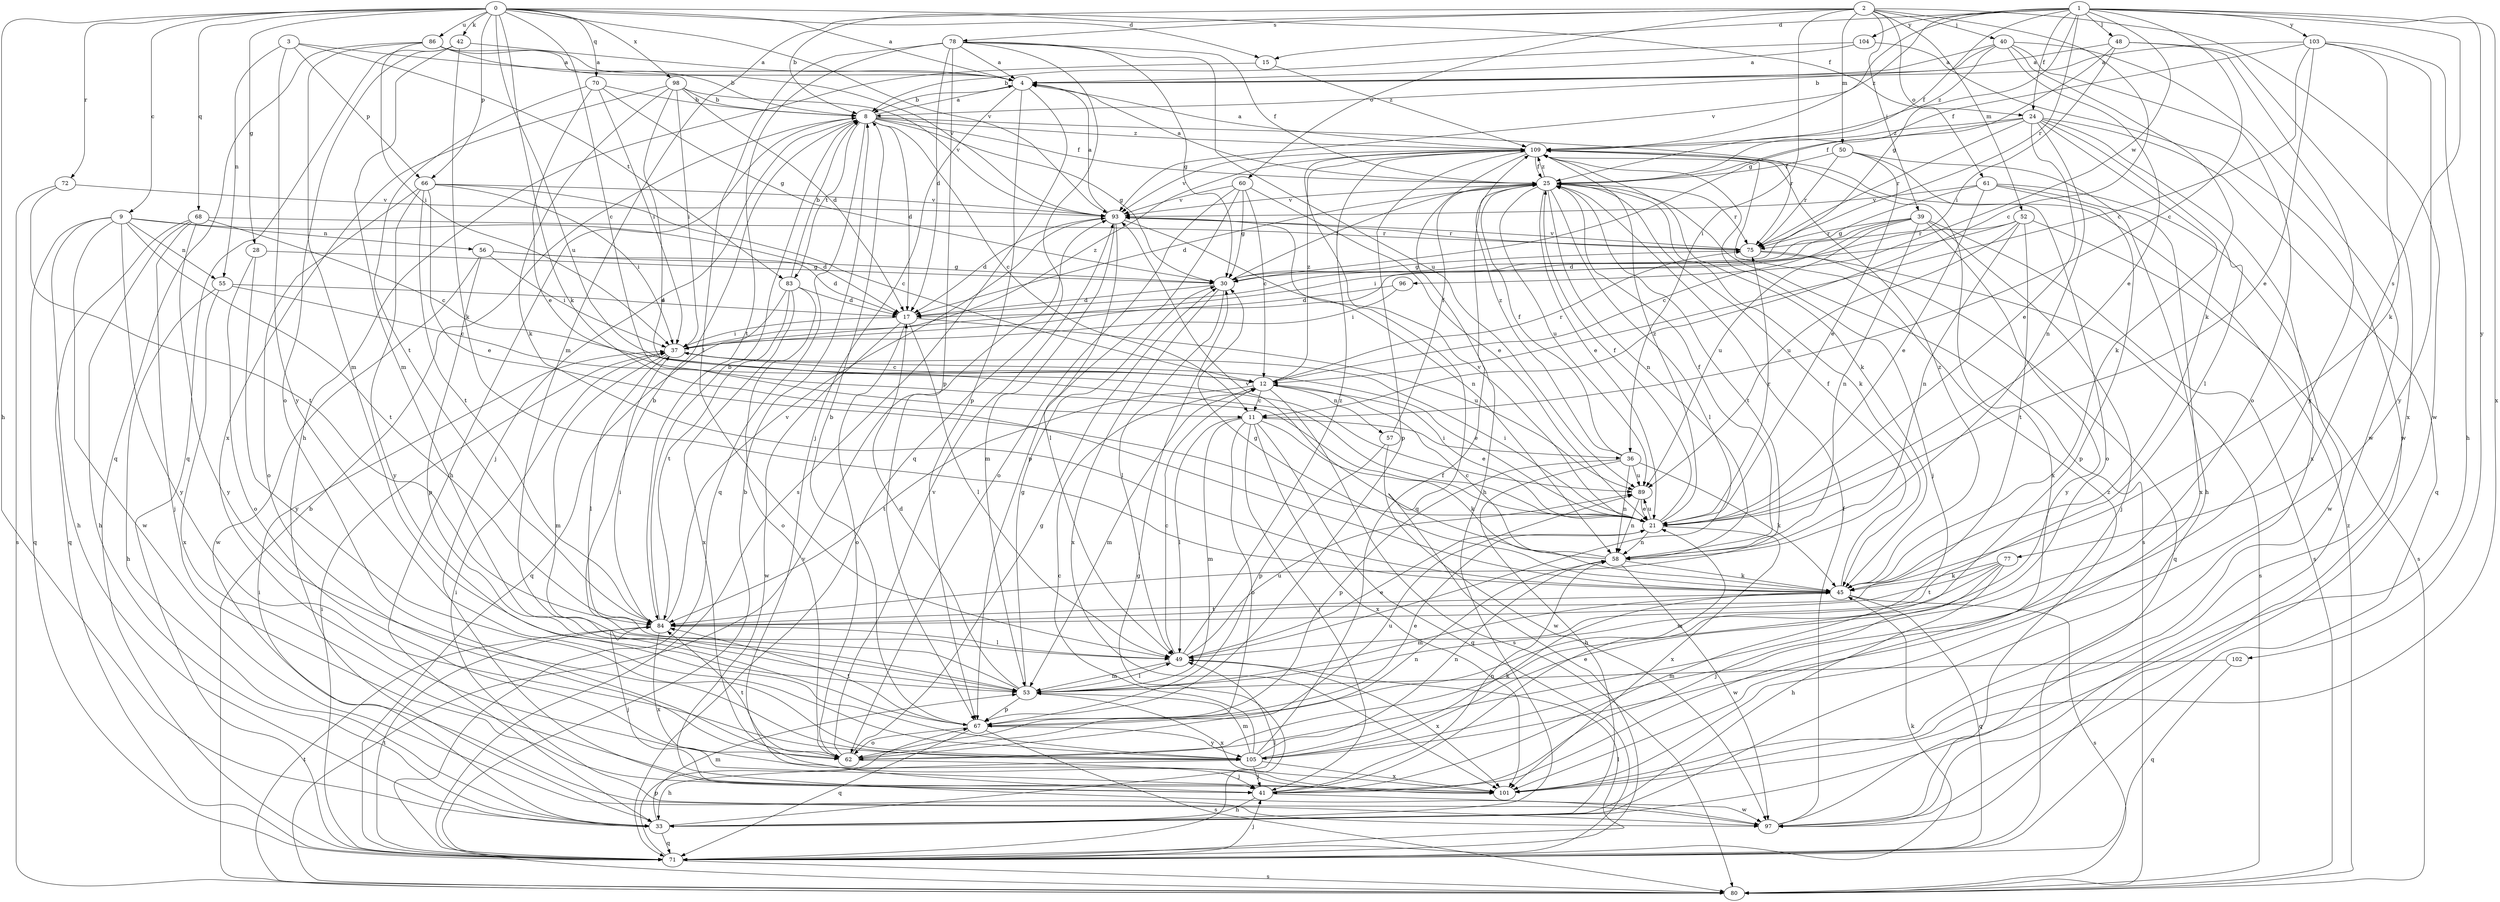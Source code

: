 strict digraph  {
0;
1;
2;
3;
4;
8;
9;
11;
12;
15;
17;
21;
24;
25;
28;
30;
33;
36;
37;
39;
40;
41;
42;
45;
48;
49;
50;
52;
53;
55;
56;
57;
58;
60;
61;
62;
66;
67;
68;
70;
71;
72;
75;
77;
78;
80;
83;
84;
86;
89;
93;
96;
97;
98;
101;
102;
103;
104;
105;
109;
0 -> 4  [label=a];
0 -> 9  [label=c];
0 -> 11  [label=c];
0 -> 15  [label=d];
0 -> 24  [label=f];
0 -> 28  [label=g];
0 -> 33  [label=h];
0 -> 42  [label=k];
0 -> 45  [label=k];
0 -> 66  [label=p];
0 -> 68  [label=q];
0 -> 70  [label=q];
0 -> 72  [label=r];
0 -> 86  [label=u];
0 -> 89  [label=u];
0 -> 93  [label=v];
0 -> 98  [label=x];
1 -> 11  [label=c];
1 -> 15  [label=d];
1 -> 24  [label=f];
1 -> 25  [label=f];
1 -> 30  [label=g];
1 -> 48  [label=l];
1 -> 75  [label=r];
1 -> 77  [label=s];
1 -> 93  [label=v];
1 -> 96  [label=w];
1 -> 101  [label=x];
1 -> 102  [label=y];
1 -> 103  [label=y];
1 -> 104  [label=y];
1 -> 109  [label=z];
2 -> 8  [label=b];
2 -> 11  [label=c];
2 -> 36  [label=i];
2 -> 39  [label=j];
2 -> 40  [label=j];
2 -> 50  [label=m];
2 -> 52  [label=m];
2 -> 53  [label=m];
2 -> 60  [label=o];
2 -> 61  [label=o];
2 -> 78  [label=s];
2 -> 97  [label=w];
3 -> 4  [label=a];
3 -> 55  [label=n];
3 -> 66  [label=p];
3 -> 83  [label=t];
3 -> 105  [label=y];
4 -> 8  [label=b];
4 -> 41  [label=j];
4 -> 67  [label=p];
4 -> 80  [label=s];
8 -> 4  [label=a];
8 -> 11  [label=c];
8 -> 17  [label=d];
8 -> 25  [label=f];
8 -> 30  [label=g];
8 -> 33  [label=h];
8 -> 41  [label=j];
8 -> 71  [label=q];
8 -> 75  [label=r];
8 -> 83  [label=t];
8 -> 109  [label=z];
9 -> 17  [label=d];
9 -> 33  [label=h];
9 -> 55  [label=n];
9 -> 56  [label=n];
9 -> 71  [label=q];
9 -> 84  [label=t];
9 -> 97  [label=w];
9 -> 105  [label=y];
11 -> 36  [label=i];
11 -> 41  [label=j];
11 -> 45  [label=k];
11 -> 49  [label=l];
11 -> 53  [label=m];
11 -> 62  [label=o];
11 -> 71  [label=q];
11 -> 101  [label=x];
12 -> 11  [label=c];
12 -> 21  [label=e];
12 -> 53  [label=m];
12 -> 57  [label=n];
12 -> 75  [label=r];
12 -> 80  [label=s];
12 -> 84  [label=t];
12 -> 109  [label=z];
15 -> 33  [label=h];
15 -> 109  [label=z];
17 -> 37  [label=i];
17 -> 49  [label=l];
17 -> 62  [label=o];
17 -> 89  [label=u];
17 -> 97  [label=w];
21 -> 25  [label=f];
21 -> 37  [label=i];
21 -> 58  [label=n];
21 -> 75  [label=r];
21 -> 89  [label=u];
21 -> 93  [label=v];
21 -> 101  [label=x];
21 -> 109  [label=z];
24 -> 21  [label=e];
24 -> 25  [label=f];
24 -> 45  [label=k];
24 -> 49  [label=l];
24 -> 58  [label=n];
24 -> 71  [label=q];
24 -> 75  [label=r];
24 -> 101  [label=x];
24 -> 109  [label=z];
25 -> 4  [label=a];
25 -> 17  [label=d];
25 -> 21  [label=e];
25 -> 45  [label=k];
25 -> 49  [label=l];
25 -> 58  [label=n];
25 -> 75  [label=r];
25 -> 80  [label=s];
25 -> 84  [label=t];
25 -> 89  [label=u];
25 -> 93  [label=v];
25 -> 109  [label=z];
28 -> 30  [label=g];
28 -> 62  [label=o];
28 -> 105  [label=y];
30 -> 17  [label=d];
30 -> 25  [label=f];
30 -> 49  [label=l];
30 -> 101  [label=x];
33 -> 37  [label=i];
33 -> 49  [label=l];
33 -> 53  [label=m];
33 -> 71  [label=q];
36 -> 25  [label=f];
36 -> 33  [label=h];
36 -> 45  [label=k];
36 -> 58  [label=n];
36 -> 67  [label=p];
36 -> 89  [label=u];
36 -> 109  [label=z];
37 -> 12  [label=c];
37 -> 21  [label=e];
37 -> 49  [label=l];
37 -> 53  [label=m];
37 -> 109  [label=z];
39 -> 12  [label=c];
39 -> 17  [label=d];
39 -> 41  [label=j];
39 -> 58  [label=n];
39 -> 75  [label=r];
39 -> 80  [label=s];
39 -> 89  [label=u];
39 -> 105  [label=y];
40 -> 4  [label=a];
40 -> 8  [label=b];
40 -> 21  [label=e];
40 -> 45  [label=k];
40 -> 62  [label=o];
40 -> 97  [label=w];
40 -> 109  [label=z];
41 -> 21  [label=e];
41 -> 33  [label=h];
41 -> 58  [label=n];
41 -> 97  [label=w];
42 -> 4  [label=a];
42 -> 45  [label=k];
42 -> 53  [label=m];
42 -> 62  [label=o];
42 -> 71  [label=q];
45 -> 25  [label=f];
45 -> 30  [label=g];
45 -> 53  [label=m];
45 -> 71  [label=q];
45 -> 80  [label=s];
45 -> 84  [label=t];
45 -> 109  [label=z];
48 -> 4  [label=a];
48 -> 30  [label=g];
48 -> 37  [label=i];
48 -> 101  [label=x];
48 -> 105  [label=y];
49 -> 12  [label=c];
49 -> 21  [label=e];
49 -> 53  [label=m];
49 -> 89  [label=u];
49 -> 101  [label=x];
49 -> 109  [label=z];
50 -> 21  [label=e];
50 -> 25  [label=f];
50 -> 33  [label=h];
50 -> 62  [label=o];
50 -> 75  [label=r];
52 -> 37  [label=i];
52 -> 58  [label=n];
52 -> 75  [label=r];
52 -> 80  [label=s];
52 -> 84  [label=t];
52 -> 89  [label=u];
53 -> 8  [label=b];
53 -> 17  [label=d];
53 -> 30  [label=g];
53 -> 49  [label=l];
53 -> 67  [label=p];
53 -> 101  [label=x];
55 -> 12  [label=c];
55 -> 17  [label=d];
55 -> 33  [label=h];
55 -> 101  [label=x];
56 -> 17  [label=d];
56 -> 30  [label=g];
56 -> 37  [label=i];
56 -> 67  [label=p];
56 -> 97  [label=w];
57 -> 25  [label=f];
57 -> 67  [label=p];
57 -> 97  [label=w];
58 -> 12  [label=c];
58 -> 25  [label=f];
58 -> 45  [label=k];
58 -> 93  [label=v];
58 -> 97  [label=w];
60 -> 12  [label=c];
60 -> 21  [label=e];
60 -> 30  [label=g];
60 -> 62  [label=o];
60 -> 67  [label=p];
60 -> 93  [label=v];
61 -> 21  [label=e];
61 -> 30  [label=g];
61 -> 67  [label=p];
61 -> 93  [label=v];
61 -> 97  [label=w];
61 -> 101  [label=x];
62 -> 30  [label=g];
62 -> 41  [label=j];
62 -> 58  [label=n];
62 -> 84  [label=t];
62 -> 89  [label=u];
62 -> 93  [label=v];
66 -> 12  [label=c];
66 -> 21  [label=e];
66 -> 37  [label=i];
66 -> 62  [label=o];
66 -> 84  [label=t];
66 -> 93  [label=v];
66 -> 105  [label=y];
67 -> 8  [label=b];
67 -> 21  [label=e];
67 -> 62  [label=o];
67 -> 71  [label=q];
67 -> 80  [label=s];
67 -> 84  [label=t];
67 -> 105  [label=y];
68 -> 12  [label=c];
68 -> 33  [label=h];
68 -> 41  [label=j];
68 -> 71  [label=q];
68 -> 75  [label=r];
68 -> 105  [label=y];
70 -> 8  [label=b];
70 -> 21  [label=e];
70 -> 30  [label=g];
70 -> 37  [label=i];
70 -> 84  [label=t];
71 -> 8  [label=b];
71 -> 30  [label=g];
71 -> 37  [label=i];
71 -> 41  [label=j];
71 -> 45  [label=k];
71 -> 49  [label=l];
71 -> 67  [label=p];
71 -> 80  [label=s];
71 -> 84  [label=t];
72 -> 80  [label=s];
72 -> 84  [label=t];
72 -> 93  [label=v];
75 -> 30  [label=g];
75 -> 71  [label=q];
75 -> 80  [label=s];
75 -> 93  [label=v];
77 -> 33  [label=h];
77 -> 41  [label=j];
77 -> 45  [label=k];
77 -> 53  [label=m];
77 -> 84  [label=t];
78 -> 4  [label=a];
78 -> 17  [label=d];
78 -> 25  [label=f];
78 -> 30  [label=g];
78 -> 49  [label=l];
78 -> 67  [label=p];
78 -> 71  [label=q];
78 -> 84  [label=t];
78 -> 89  [label=u];
80 -> 8  [label=b];
80 -> 84  [label=t];
80 -> 93  [label=v];
80 -> 109  [label=z];
83 -> 8  [label=b];
83 -> 17  [label=d];
83 -> 62  [label=o];
83 -> 71  [label=q];
83 -> 84  [label=t];
83 -> 101  [label=x];
84 -> 8  [label=b];
84 -> 37  [label=i];
84 -> 41  [label=j];
84 -> 49  [label=l];
84 -> 93  [label=v];
84 -> 101  [label=x];
86 -> 4  [label=a];
86 -> 8  [label=b];
86 -> 37  [label=i];
86 -> 53  [label=m];
86 -> 71  [label=q];
86 -> 93  [label=v];
89 -> 21  [label=e];
89 -> 58  [label=n];
93 -> 4  [label=a];
93 -> 17  [label=d];
93 -> 49  [label=l];
93 -> 53  [label=m];
93 -> 58  [label=n];
93 -> 75  [label=r];
96 -> 17  [label=d];
96 -> 37  [label=i];
97 -> 25  [label=f];
97 -> 37  [label=i];
97 -> 109  [label=z];
98 -> 8  [label=b];
98 -> 17  [label=d];
98 -> 21  [label=e];
98 -> 37  [label=i];
98 -> 45  [label=k];
98 -> 93  [label=v];
98 -> 101  [label=x];
102 -> 53  [label=m];
102 -> 71  [label=q];
103 -> 4  [label=a];
103 -> 12  [label=c];
103 -> 21  [label=e];
103 -> 25  [label=f];
103 -> 33  [label=h];
103 -> 45  [label=k];
103 -> 105  [label=y];
104 -> 4  [label=a];
104 -> 8  [label=b];
104 -> 97  [label=w];
105 -> 12  [label=c];
105 -> 25  [label=f];
105 -> 33  [label=h];
105 -> 41  [label=j];
105 -> 45  [label=k];
105 -> 53  [label=m];
105 -> 58  [label=n];
105 -> 101  [label=x];
109 -> 4  [label=a];
109 -> 25  [label=f];
109 -> 33  [label=h];
109 -> 41  [label=j];
109 -> 45  [label=k];
109 -> 67  [label=p];
109 -> 71  [label=q];
109 -> 93  [label=v];
109 -> 101  [label=x];
}
